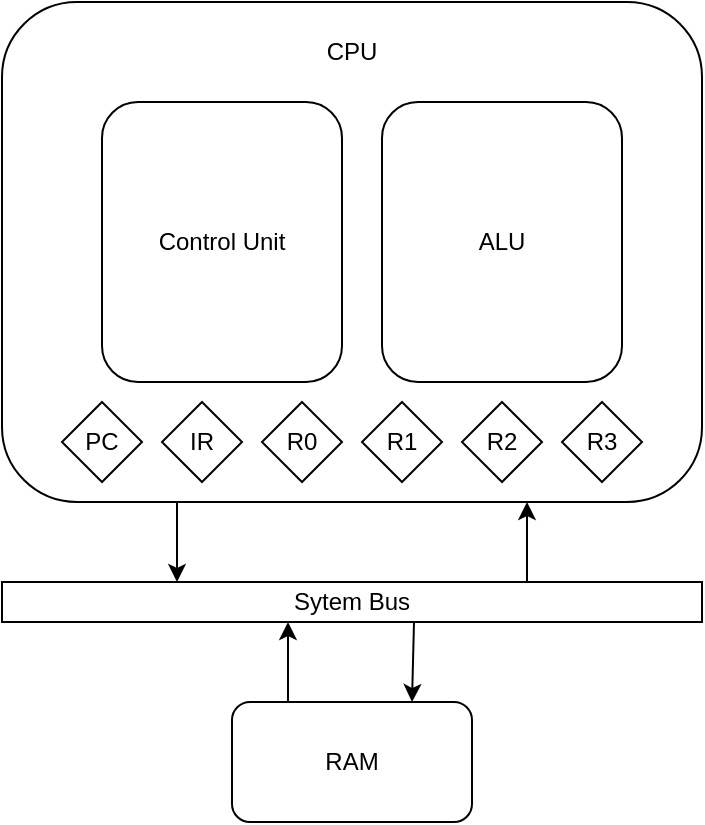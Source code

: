 <mxfile version="20.5.3" type="device"><diagram id="xrBOpqefIVDhdUKTUM5M" name="Page-1"><mxGraphModel dx="1422" dy="838" grid="1" gridSize="10" guides="1" tooltips="1" connect="1" arrows="1" fold="1" page="1" pageScale="1" pageWidth="827" pageHeight="1169" math="0" shadow="0"><root><mxCell id="0"/><mxCell id="1" parent="0"/><mxCell id="Eme-dUAI9cQTsrf_hlS3-12" value="" style="rounded=1;whiteSpace=wrap;html=1;" parent="1" vertex="1"><mxGeometry x="210" y="50" width="350" height="250" as="geometry"/></mxCell><mxCell id="Eme-dUAI9cQTsrf_hlS3-1" value="ALU" style="rounded=1;whiteSpace=wrap;html=1;" parent="1" vertex="1"><mxGeometry x="400" y="100" width="120" height="140" as="geometry"/></mxCell><mxCell id="Eme-dUAI9cQTsrf_hlS3-2" value="Control Unit" style="rounded=1;whiteSpace=wrap;html=1;" parent="1" vertex="1"><mxGeometry x="260" y="100" width="120" height="140" as="geometry"/></mxCell><mxCell id="Eme-dUAI9cQTsrf_hlS3-3" value="PC" style="rhombus;whiteSpace=wrap;html=1;" parent="1" vertex="1"><mxGeometry x="240" y="250" width="40" height="40" as="geometry"/></mxCell><mxCell id="Eme-dUAI9cQTsrf_hlS3-5" value="IR" style="rhombus;whiteSpace=wrap;html=1;" parent="1" vertex="1"><mxGeometry x="290" y="250" width="40" height="40" as="geometry"/></mxCell><mxCell id="Eme-dUAI9cQTsrf_hlS3-8" value="R0" style="rhombus;whiteSpace=wrap;html=1;" parent="1" vertex="1"><mxGeometry x="340" y="250" width="40" height="40" as="geometry"/></mxCell><mxCell id="Eme-dUAI9cQTsrf_hlS3-9" value="R1" style="rhombus;whiteSpace=wrap;html=1;" parent="1" vertex="1"><mxGeometry x="390" y="250" width="40" height="40" as="geometry"/></mxCell><mxCell id="Eme-dUAI9cQTsrf_hlS3-10" value="R3" style="rhombus;whiteSpace=wrap;html=1;" parent="1" vertex="1"><mxGeometry x="490" y="250" width="40" height="40" as="geometry"/></mxCell><mxCell id="Eme-dUAI9cQTsrf_hlS3-11" value="R2" style="rhombus;whiteSpace=wrap;html=1;" parent="1" vertex="1"><mxGeometry x="440" y="250" width="40" height="40" as="geometry"/></mxCell><mxCell id="Eme-dUAI9cQTsrf_hlS3-13" value="CPU" style="text;html=1;strokeColor=none;fillColor=none;align=center;verticalAlign=middle;whiteSpace=wrap;rounded=0;" parent="1" vertex="1"><mxGeometry x="355" y="60" width="60" height="30" as="geometry"/></mxCell><mxCell id="Eme-dUAI9cQTsrf_hlS3-14" value="Sytem Bus" style="rounded=0;whiteSpace=wrap;html=1;" parent="1" vertex="1"><mxGeometry x="210" y="340" width="350" height="20" as="geometry"/></mxCell><mxCell id="Eme-dUAI9cQTsrf_hlS3-15" value="" style="endArrow=classic;html=1;rounded=0;exitX=0.25;exitY=1;exitDx=0;exitDy=0;entryX=0.25;entryY=0;entryDx=0;entryDy=0;" parent="1" source="Eme-dUAI9cQTsrf_hlS3-12" target="Eme-dUAI9cQTsrf_hlS3-14" edge="1"><mxGeometry width="50" height="50" relative="1" as="geometry"><mxPoint x="390" y="450" as="sourcePoint"/><mxPoint x="440" y="400" as="targetPoint"/></mxGeometry></mxCell><mxCell id="Eme-dUAI9cQTsrf_hlS3-16" value="" style="endArrow=classic;html=1;rounded=0;exitX=0.75;exitY=0;exitDx=0;exitDy=0;entryX=0.75;entryY=1;entryDx=0;entryDy=0;" parent="1" source="Eme-dUAI9cQTsrf_hlS3-14" target="Eme-dUAI9cQTsrf_hlS3-12" edge="1"><mxGeometry width="50" height="50" relative="1" as="geometry"><mxPoint x="390" y="450" as="sourcePoint"/><mxPoint x="440" y="400" as="targetPoint"/></mxGeometry></mxCell><mxCell id="Eme-dUAI9cQTsrf_hlS3-18" value="RAM" style="rounded=1;whiteSpace=wrap;html=1;" parent="1" vertex="1"><mxGeometry x="325" y="400" width="120" height="60" as="geometry"/></mxCell><mxCell id="Eme-dUAI9cQTsrf_hlS3-19" value="" style="endArrow=classic;html=1;rounded=0;entryX=0.48;entryY=1;entryDx=0;entryDy=0;entryPerimeter=0;" parent="1" edge="1"><mxGeometry width="50" height="50" relative="1" as="geometry"><mxPoint x="353" y="400" as="sourcePoint"/><mxPoint x="353" y="360" as="targetPoint"/></mxGeometry></mxCell><mxCell id="Eme-dUAI9cQTsrf_hlS3-20" value="" style="endArrow=classic;html=1;rounded=0;exitX=0.66;exitY=1;exitDx=0;exitDy=0;exitPerimeter=0;" parent="1" edge="1"><mxGeometry width="50" height="50" relative="1" as="geometry"><mxPoint x="416" y="360" as="sourcePoint"/><mxPoint x="415" y="400" as="targetPoint"/></mxGeometry></mxCell></root></mxGraphModel></diagram></mxfile>